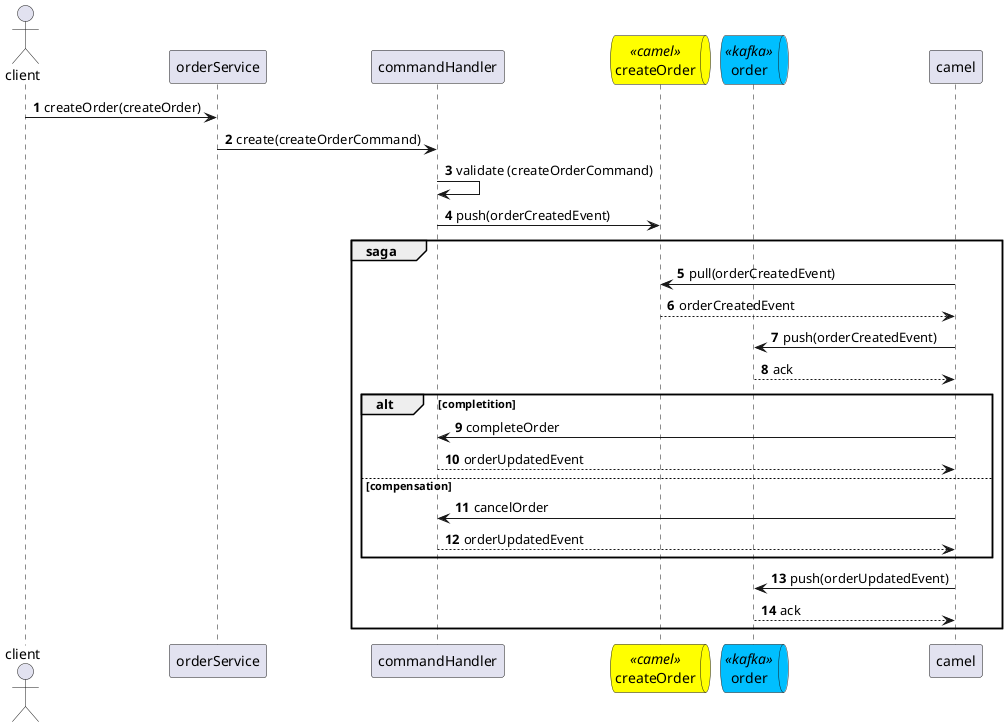 @startuml
'https://plantuml.com/sequence-diagram

autonumber

skinparam {
  QueueBackgroundColor<< kafka >> DeepSkyBlue
  QueueBackgroundColor<< camel >>  Yellow
}

actor client
participant orderService
participant commandHandler
queue createOrder << camel >>
queue order << kafka >>

client -> orderService: createOrder(createOrder)
orderService-> commandHandler: create(createOrderCommand)
commandHandler->commandHandler: validate (createOrderCommand)
commandHandler->createOrder: push(orderCreatedEvent)

group saga
  participant camel
  camel->createOrder:pull(orderCreatedEvent)
  return orderCreatedEvent
  camel->order:push(orderCreatedEvent)
  return ack
  alt completition
    camel->commandHandler:completeOrder
    return orderUpdatedEvent
  else compensation
    camel->commandHandler:cancelOrder
    return orderUpdatedEvent
  end
  camel->order: push(orderUpdatedEvent)
  return ack
end
@enduml